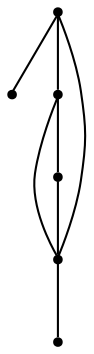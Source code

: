 graph {
  node [shape=point,comment="{\"directed\":false,\"doi\":\"10.1007/978-3-319-50106-2_27\",\"figure\":\"3 (4)\"}"]

  v0 [pos="1437.7154927432107,1419.0420861289983"]
  v1 [pos="1561.7749059613777,1610.7702616191523"]
  v2 [pos="1437.7154927432107,1576.9361694641718"]
  v3 [pos="1629.4459544291572,1497.9870294045188"]
  v4 [pos="1595.608363571692,1419.0420861289983"]
  v5 [pos="1595.608363571692,1576.936169464172"]

  v0 -- v1 [id="-1",pos="1437.7154927432107,1419.0420861289983 1520.4214502799002,1464.1529372495384 1561.7696917111264,1528.066398688446 1561.7749059613777,1610.7702616191523"]
  v2 -- v3 [id="-2",pos="1437.7154927432107,1576.9361694641718 1497.8595166196717,1524.3034094244033 1561.7696917111264,1497.9870294045188 1629.4459544291572,1497.9870294045188"]
  v4 -- v2 [id="-3",pos="1595.608363571692,1419.0420861289983 1437.7154927432107,1576.9361694641718 1437.7154927432107,1576.9361694641718 1437.7154927432107,1576.9361694641718"]
  v4 -- v5 [id="-4",pos="1595.608363571692,1419.0420861289983 1595.608363571692,1576.936169464172 1595.608363571692,1576.936169464172 1595.608363571692,1576.936169464172"]
  v5 -- v2 [id="-5",pos="1595.608363571692,1576.936169464172 1437.7154927432107,1576.9361694641718 1437.7154927432107,1576.9361694641718 1437.7154927432107,1576.9361694641718"]
  v0 -- v4 [id="-7",pos="1437.7154927432107,1419.0420861289983 1595.608363571692,1419.0420861289983 1595.608363571692,1419.0420861289983 1595.608363571692,1419.0420861289983"]
  v2 -- v0 [id="-8",pos="1437.7154927432107,1576.9361694641718 1437.7154927432107,1419.0420861289983 1437.7154927432107,1419.0420861289983 1437.7154927432107,1419.0420861289983"]
}